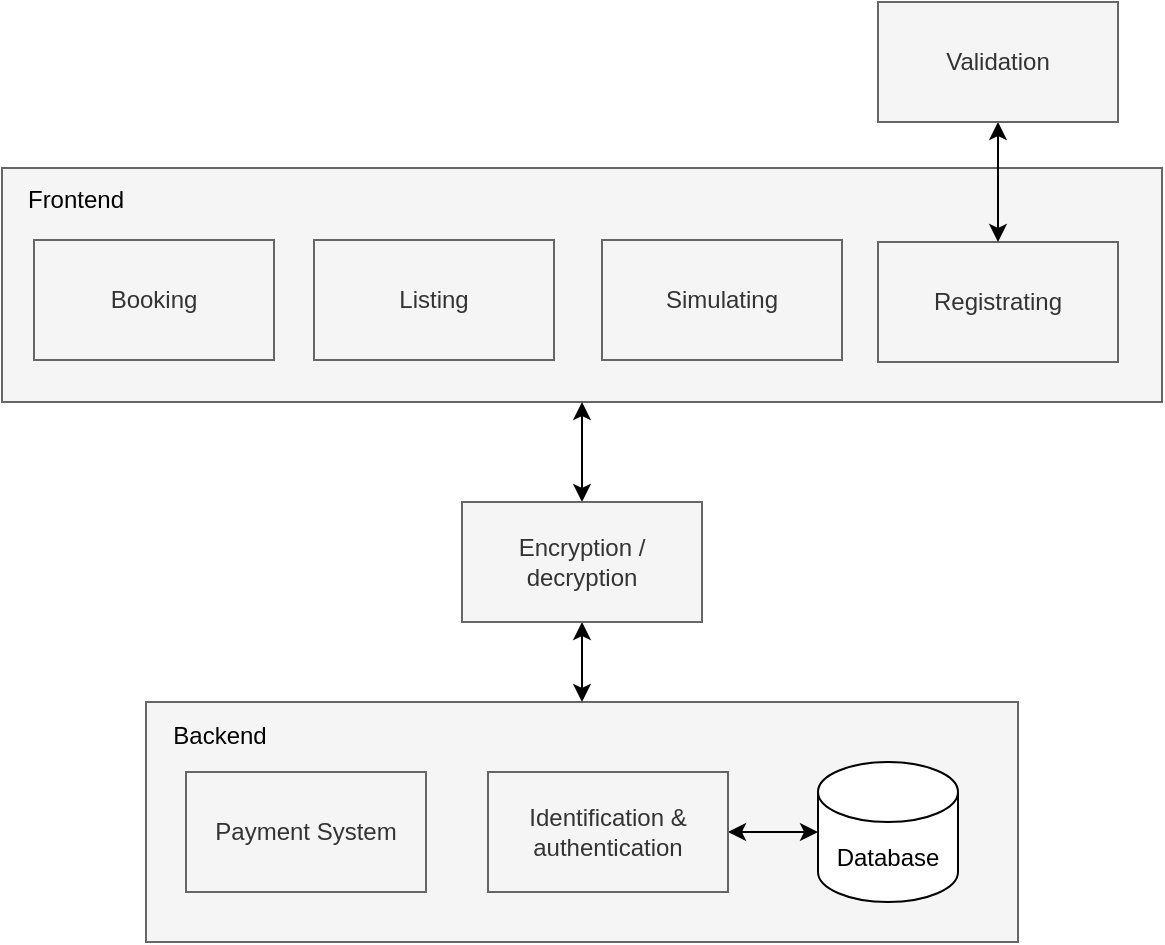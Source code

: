 <mxfile version="20.3.0" type="device"><diagram id="i9aMKavoty1JwPIWbiVe" name="Page-1"><mxGraphModel dx="1113" dy="653" grid="1" gridSize="10" guides="1" tooltips="1" connect="1" arrows="1" fold="1" page="1" pageScale="1" pageWidth="827" pageHeight="1169" math="0" shadow="0"><root><mxCell id="0"/><mxCell id="1" parent="0"/><mxCell id="CtwmXtme9d-mXe0UDeCW-1" value="" style="rounded=0;whiteSpace=wrap;html=1;fillColor=#f5f5f5;fontColor=#333333;strokeColor=#666666;" vertex="1" parent="1"><mxGeometry x="150" y="123" width="580" height="117" as="geometry"/></mxCell><mxCell id="9D6U9h_Yj9sc0aRk_cD1-1" value="" style="rounded=0;whiteSpace=wrap;html=1;fillColor=#f5f5f5;fontColor=#333333;strokeColor=#666666;" parent="1" vertex="1"><mxGeometry x="222" y="390" width="436" height="120" as="geometry"/></mxCell><mxCell id="CtwmXtme9d-mXe0UDeCW-7" style="edgeStyle=orthogonalEdgeStyle;rounded=0;orthogonalLoop=1;jettySize=auto;html=1;entryX=0;entryY=0.5;entryDx=0;entryDy=0;entryPerimeter=0;startArrow=classic;startFill=1;" edge="1" parent="1" source="VUNjiKV2d2ljO6p6qsW--1" target="VUNjiKV2d2ljO6p6qsW--2"><mxGeometry relative="1" as="geometry"/></mxCell><mxCell id="VUNjiKV2d2ljO6p6qsW--1" value="Identification &amp;amp; authentication" style="rounded=0;whiteSpace=wrap;html=1;fillColor=#f5f5f5;fontColor=#333333;strokeColor=#666666;" parent="1" vertex="1"><mxGeometry x="393" y="425" width="120" height="60" as="geometry"/></mxCell><mxCell id="VUNjiKV2d2ljO6p6qsW--2" value="Database" style="shape=cylinder3;whiteSpace=wrap;html=1;boundedLbl=1;backgroundOutline=1;size=15;" parent="1" vertex="1"><mxGeometry x="558" y="420" width="70" height="70" as="geometry"/></mxCell><mxCell id="VUNjiKV2d2ljO6p6qsW--5" value="Simulating" style="rounded=0;whiteSpace=wrap;html=1;fillColor=#f5f5f5;fontColor=#333333;strokeColor=#666666;" parent="1" vertex="1"><mxGeometry x="450" y="159" width="120" height="60" as="geometry"/></mxCell><mxCell id="VUNjiKV2d2ljO6p6qsW--6" value="Booking" style="rounded=0;whiteSpace=wrap;html=1;fillColor=#f5f5f5;fontColor=#333333;strokeColor=#666666;" parent="1" vertex="1"><mxGeometry x="166" y="159" width="120" height="60" as="geometry"/></mxCell><mxCell id="VUNjiKV2d2ljO6p6qsW--10" value="Listing" style="rounded=0;whiteSpace=wrap;html=1;fillColor=#f5f5f5;fontColor=#333333;strokeColor=#666666;" parent="1" vertex="1"><mxGeometry x="306" y="159" width="120" height="60" as="geometry"/></mxCell><mxCell id="CtwmXtme9d-mXe0UDeCW-5" style="edgeStyle=orthogonalEdgeStyle;rounded=0;orthogonalLoop=1;jettySize=auto;html=1;entryX=0.5;entryY=1;entryDx=0;entryDy=0;startArrow=classic;startFill=1;" edge="1" parent="1" source="VUNjiKV2d2ljO6p6qsW--21" target="CtwmXtme9d-mXe0UDeCW-1"><mxGeometry relative="1" as="geometry"/></mxCell><mxCell id="CtwmXtme9d-mXe0UDeCW-8" style="edgeStyle=orthogonalEdgeStyle;rounded=0;orthogonalLoop=1;jettySize=auto;html=1;entryX=0.5;entryY=0;entryDx=0;entryDy=0;startArrow=classic;startFill=1;" edge="1" parent="1" source="VUNjiKV2d2ljO6p6qsW--21" target="9D6U9h_Yj9sc0aRk_cD1-1"><mxGeometry relative="1" as="geometry"/></mxCell><mxCell id="VUNjiKV2d2ljO6p6qsW--21" value="Encryption / decryption" style="rounded=0;whiteSpace=wrap;html=1;fillColor=#f5f5f5;fontColor=#333333;strokeColor=#666666;" parent="1" vertex="1"><mxGeometry x="380" y="290" width="120" height="60" as="geometry"/></mxCell><mxCell id="CtwmXtme9d-mXe0UDeCW-9" value="Registrating" style="rounded=0;whiteSpace=wrap;html=1;fillColor=#f5f5f5;fontColor=#333333;strokeColor=#666666;" vertex="1" parent="1"><mxGeometry x="588" y="160" width="120" height="60" as="geometry"/></mxCell><mxCell id="CtwmXtme9d-mXe0UDeCW-11" value="" style="edgeStyle=orthogonalEdgeStyle;rounded=0;orthogonalLoop=1;jettySize=auto;html=1;startArrow=classic;startFill=1;" edge="1" parent="1" source="CtwmXtme9d-mXe0UDeCW-10" target="CtwmXtme9d-mXe0UDeCW-9"><mxGeometry relative="1" as="geometry"/></mxCell><mxCell id="CtwmXtme9d-mXe0UDeCW-10" value="Validation" style="rounded=0;whiteSpace=wrap;html=1;fillColor=#f5f5f5;fontColor=#333333;strokeColor=#666666;" vertex="1" parent="1"><mxGeometry x="588" y="40" width="120" height="60" as="geometry"/></mxCell><mxCell id="CtwmXtme9d-mXe0UDeCW-14" value="Frontend" style="text;html=1;strokeColor=none;fillColor=none;align=center;verticalAlign=middle;whiteSpace=wrap;rounded=0;" vertex="1" parent="1"><mxGeometry x="157" y="124" width="60" height="30" as="geometry"/></mxCell><mxCell id="CtwmXtme9d-mXe0UDeCW-15" value="Backend" style="text;html=1;strokeColor=none;fillColor=none;align=center;verticalAlign=middle;whiteSpace=wrap;rounded=0;" vertex="1" parent="1"><mxGeometry x="229" y="392" width="60" height="30" as="geometry"/></mxCell><mxCell id="CtwmXtme9d-mXe0UDeCW-17" value="Payment System" style="rounded=0;whiteSpace=wrap;html=1;fillColor=#f5f5f5;fontColor=#333333;strokeColor=#666666;" vertex="1" parent="1"><mxGeometry x="242" y="425" width="120" height="60" as="geometry"/></mxCell></root></mxGraphModel></diagram></mxfile>